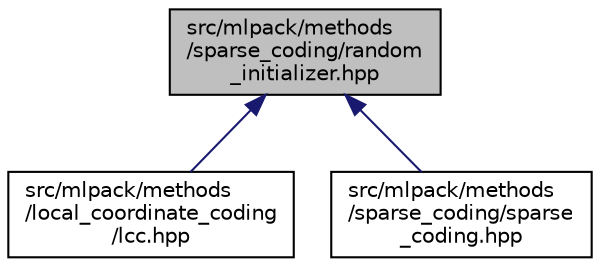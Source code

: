 digraph "src/mlpack/methods/sparse_coding/random_initializer.hpp"
{
  edge [fontname="Helvetica",fontsize="10",labelfontname="Helvetica",labelfontsize="10"];
  node [fontname="Helvetica",fontsize="10",shape=record];
  Node1 [label="src/mlpack/methods\l/sparse_coding/random\l_initializer.hpp",height=0.2,width=0.4,color="black", fillcolor="grey75", style="filled" fontcolor="black"];
  Node1 -> Node2 [dir="back",color="midnightblue",fontsize="10",style="solid",fontname="Helvetica"];
  Node2 [label="src/mlpack/methods\l/local_coordinate_coding\l/lcc.hpp",height=0.2,width=0.4,color="black", fillcolor="white", style="filled",URL="$lcc_8hpp.html"];
  Node1 -> Node3 [dir="back",color="midnightblue",fontsize="10",style="solid",fontname="Helvetica"];
  Node3 [label="src/mlpack/methods\l/sparse_coding/sparse\l_coding.hpp",height=0.2,width=0.4,color="black", fillcolor="white", style="filled",URL="$sparse__coding_8hpp.html"];
}
